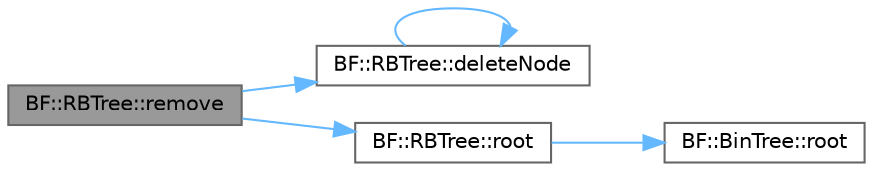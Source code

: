 digraph "BF::RBTree::remove"
{
 // LATEX_PDF_SIZE
  bgcolor="transparent";
  edge [fontname=Helvetica,fontsize=10,labelfontname=Helvetica,labelfontsize=10];
  node [fontname=Helvetica,fontsize=10,shape=box,height=0.2,width=0.4];
  rankdir="LR";
  Node1 [id="Node000001",label="BF::RBTree::remove",height=0.2,width=0.4,color="gray40", fillcolor="grey60", style="filled", fontcolor="black",tooltip=" "];
  Node1 -> Node2 [id="edge1_Node000001_Node000002",color="steelblue1",style="solid",tooltip=" "];
  Node2 [id="Node000002",label="BF::RBTree::deleteNode",height=0.2,width=0.4,color="grey40", fillcolor="white", style="filled",URL="$da/d58/classBF_1_1RBTree.html#a8cfbfca2e5e61d8f6d8378882f6770d5",tooltip=" "];
  Node2 -> Node2 [id="edge2_Node000002_Node000002",color="steelblue1",style="solid",tooltip=" "];
  Node1 -> Node3 [id="edge3_Node000001_Node000003",color="steelblue1",style="solid",tooltip=" "];
  Node3 [id="Node000003",label="BF::RBTree::root",height=0.2,width=0.4,color="grey40", fillcolor="white", style="filled",URL="$da/d58/classBF_1_1RBTree.html#a9a097cbc6890b9b6a9ddd4b4673bf35e",tooltip=" "];
  Node3 -> Node4 [id="edge4_Node000003_Node000004",color="steelblue1",style="solid",tooltip=" "];
  Node4 [id="Node000004",label="BF::BinTree::root",height=0.2,width=0.4,color="grey40", fillcolor="white", style="filled",URL="$dc/d78/classBF_1_1BinTree.html#aa52144513109a2470b7c7517e3f6b8de",tooltip=" "];
}
